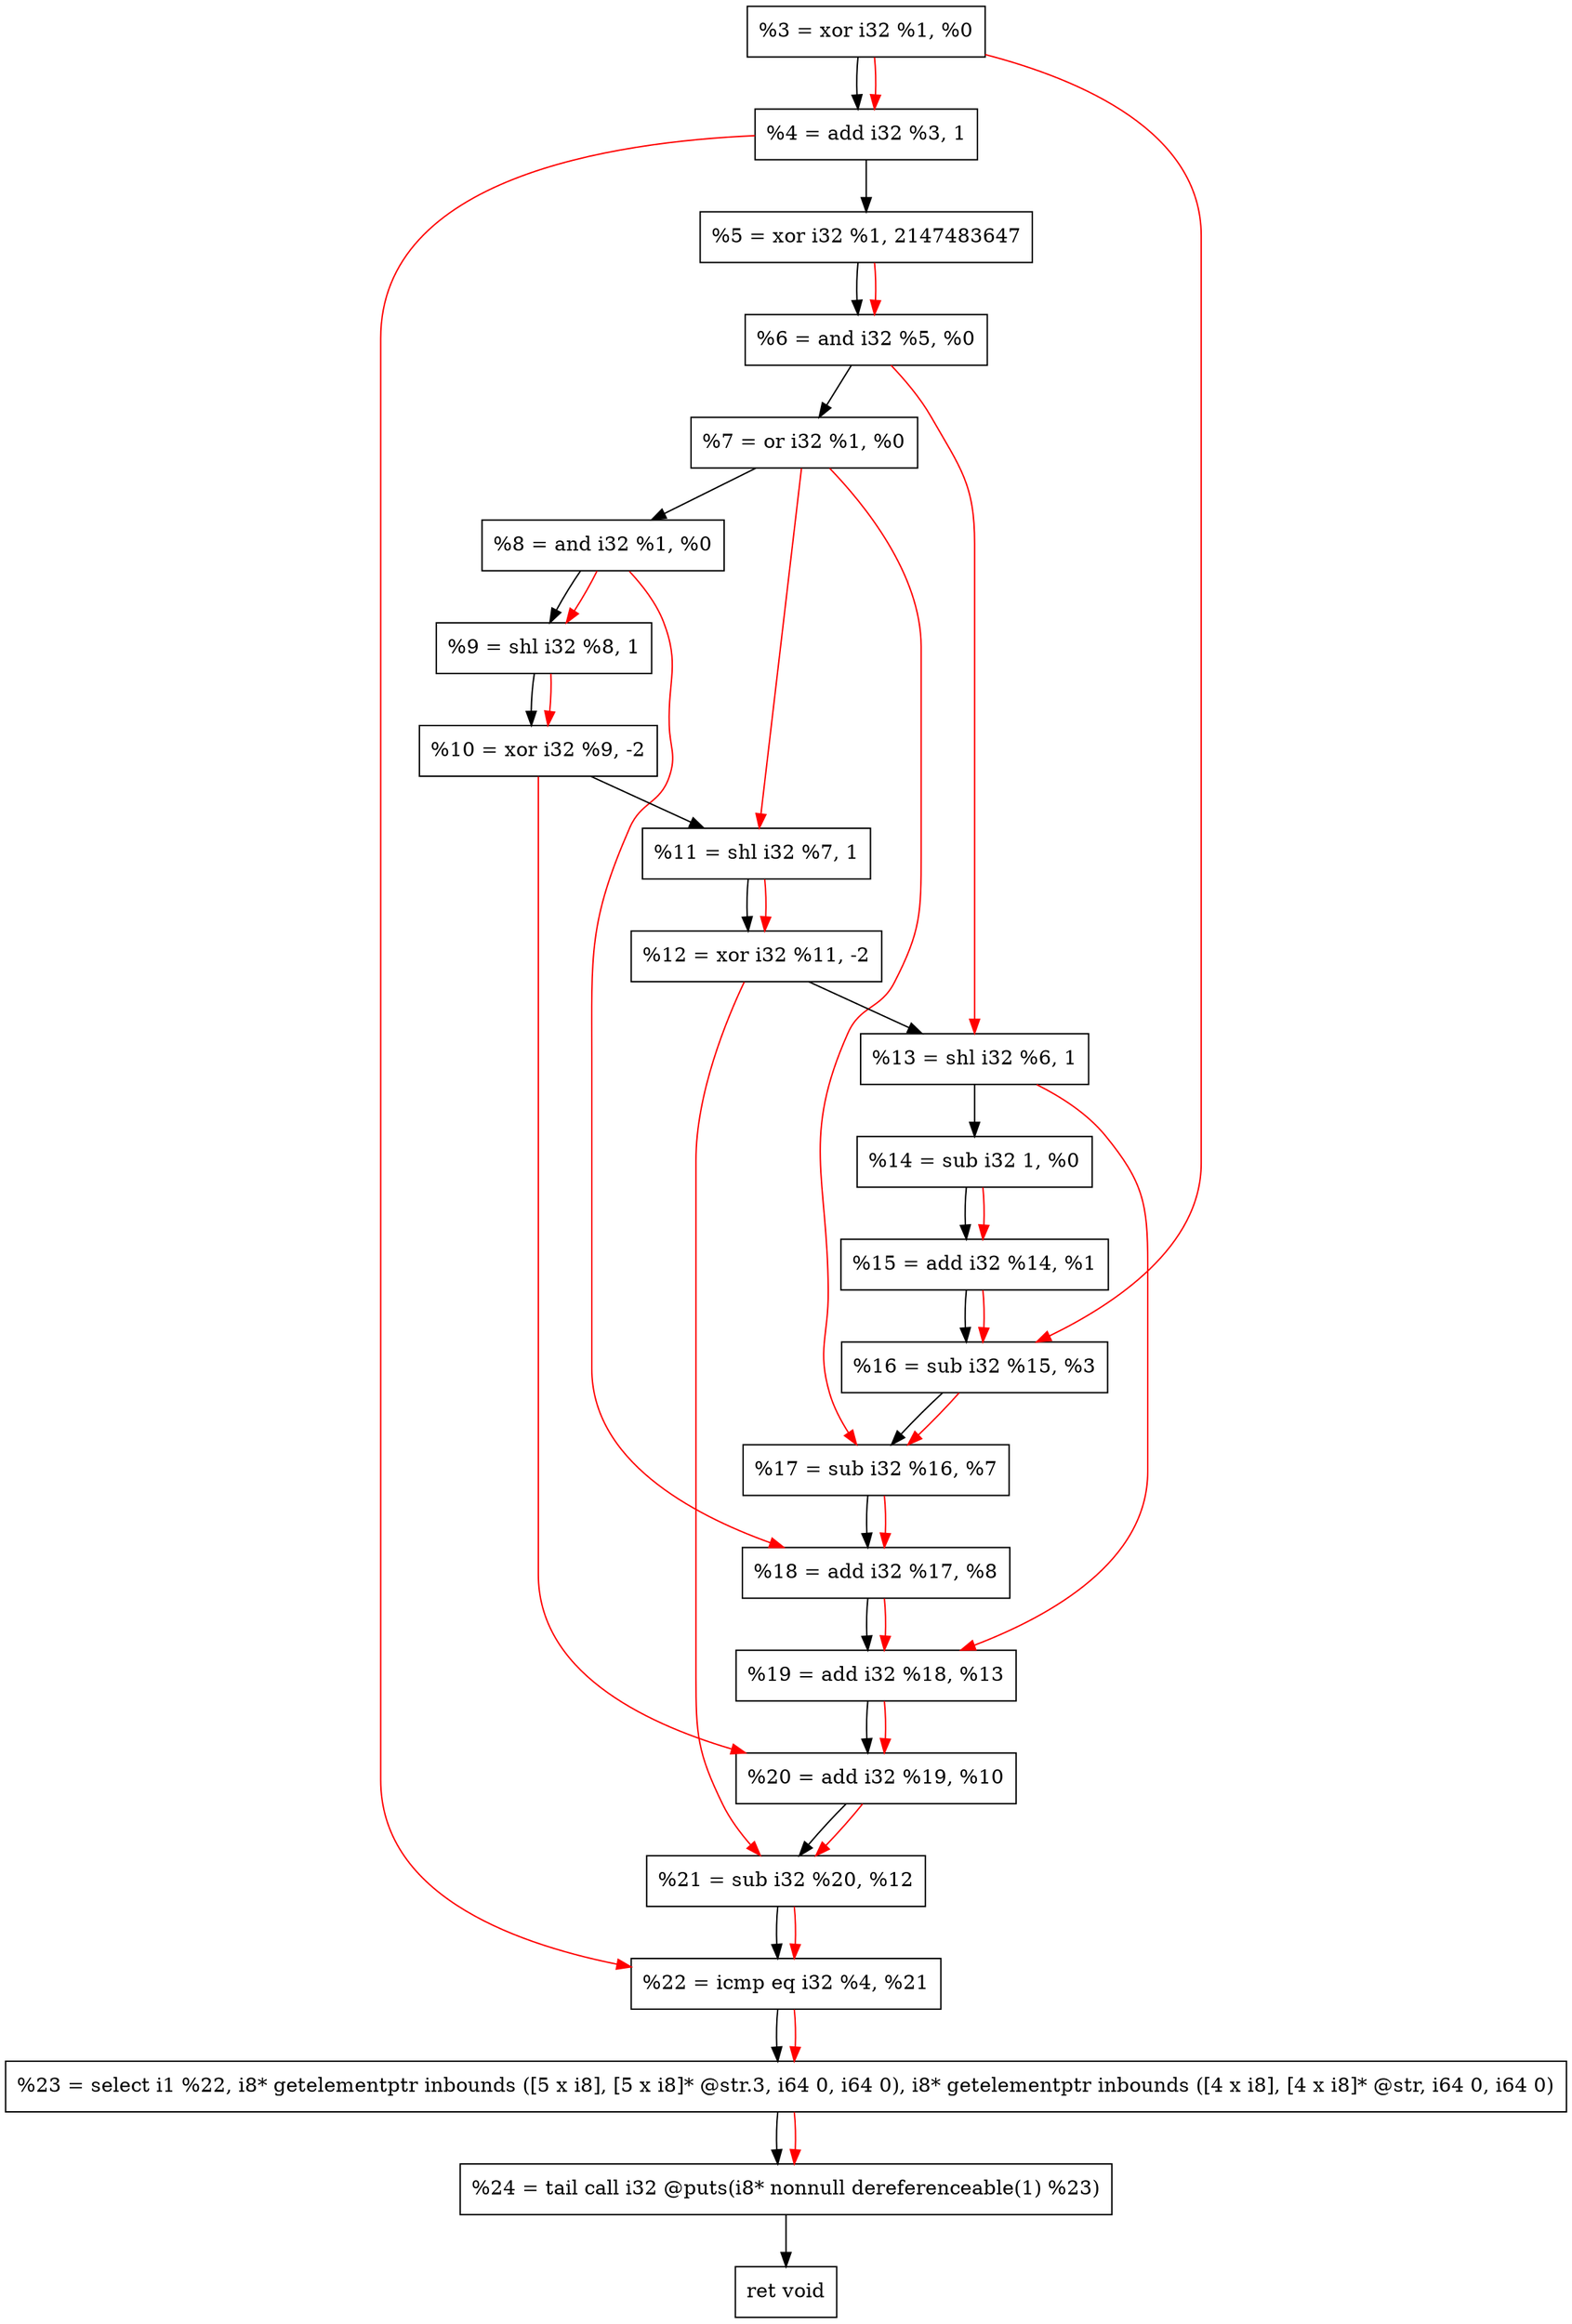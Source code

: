digraph "DFG for'crackme' function" {
	Node0xcfc490[shape=record, label="  %3 = xor i32 %1, %0"];
	Node0xcfcb40[shape=record, label="  %4 = add i32 %3, 1"];
	Node0xcfcc00[shape=record, label="  %5 = xor i32 %1, 2147483647"];
	Node0xcfcc70[shape=record, label="  %6 = and i32 %5, %0"];
	Node0xcfcce0[shape=record, label="  %7 = or i32 %1, %0"];
	Node0xcfcd50[shape=record, label="  %8 = and i32 %1, %0"];
	Node0xcfcdc0[shape=record, label="  %9 = shl i32 %8, 1"];
	Node0xcfce60[shape=record, label="  %10 = xor i32 %9, -2"];
	Node0xcfced0[shape=record, label="  %11 = shl i32 %7, 1"];
	Node0xcfcf40[shape=record, label="  %12 = xor i32 %11, -2"];
	Node0xcfcfb0[shape=record, label="  %13 = shl i32 %6, 1"];
	Node0xcfd020[shape=record, label="  %14 = sub i32 1, %0"];
	Node0xcfd090[shape=record, label="  %15 = add i32 %14, %1"];
	Node0xcfd100[shape=record, label="  %16 = sub i32 %15, %3"];
	Node0xcfd170[shape=record, label="  %17 = sub i32 %16, %7"];
	Node0xcfd1e0[shape=record, label="  %18 = add i32 %17, %8"];
	Node0xcfd250[shape=record, label="  %19 = add i32 %18, %13"];
	Node0xcfd2c0[shape=record, label="  %20 = add i32 %19, %10"];
	Node0xcfd330[shape=record, label="  %21 = sub i32 %20, %12"];
	Node0xcfd3a0[shape=record, label="  %22 = icmp eq i32 %4, %21"];
	Node0xc9d268[shape=record, label="  %23 = select i1 %22, i8* getelementptr inbounds ([5 x i8], [5 x i8]* @str.3, i64 0, i64 0), i8* getelementptr inbounds ([4 x i8], [4 x i8]* @str, i64 0, i64 0)"];
	Node0xcfd840[shape=record, label="  %24 = tail call i32 @puts(i8* nonnull dereferenceable(1) %23)"];
	Node0xcfd890[shape=record, label="  ret void"];
	Node0xcfc490 -> Node0xcfcb40;
	Node0xcfcb40 -> Node0xcfcc00;
	Node0xcfcc00 -> Node0xcfcc70;
	Node0xcfcc70 -> Node0xcfcce0;
	Node0xcfcce0 -> Node0xcfcd50;
	Node0xcfcd50 -> Node0xcfcdc0;
	Node0xcfcdc0 -> Node0xcfce60;
	Node0xcfce60 -> Node0xcfced0;
	Node0xcfced0 -> Node0xcfcf40;
	Node0xcfcf40 -> Node0xcfcfb0;
	Node0xcfcfb0 -> Node0xcfd020;
	Node0xcfd020 -> Node0xcfd090;
	Node0xcfd090 -> Node0xcfd100;
	Node0xcfd100 -> Node0xcfd170;
	Node0xcfd170 -> Node0xcfd1e0;
	Node0xcfd1e0 -> Node0xcfd250;
	Node0xcfd250 -> Node0xcfd2c0;
	Node0xcfd2c0 -> Node0xcfd330;
	Node0xcfd330 -> Node0xcfd3a0;
	Node0xcfd3a0 -> Node0xc9d268;
	Node0xc9d268 -> Node0xcfd840;
	Node0xcfd840 -> Node0xcfd890;
edge [color=red]
	Node0xcfc490 -> Node0xcfcb40;
	Node0xcfcc00 -> Node0xcfcc70;
	Node0xcfcd50 -> Node0xcfcdc0;
	Node0xcfcdc0 -> Node0xcfce60;
	Node0xcfcce0 -> Node0xcfced0;
	Node0xcfced0 -> Node0xcfcf40;
	Node0xcfcc70 -> Node0xcfcfb0;
	Node0xcfd020 -> Node0xcfd090;
	Node0xcfd090 -> Node0xcfd100;
	Node0xcfc490 -> Node0xcfd100;
	Node0xcfd100 -> Node0xcfd170;
	Node0xcfcce0 -> Node0xcfd170;
	Node0xcfd170 -> Node0xcfd1e0;
	Node0xcfcd50 -> Node0xcfd1e0;
	Node0xcfd1e0 -> Node0xcfd250;
	Node0xcfcfb0 -> Node0xcfd250;
	Node0xcfd250 -> Node0xcfd2c0;
	Node0xcfce60 -> Node0xcfd2c0;
	Node0xcfd2c0 -> Node0xcfd330;
	Node0xcfcf40 -> Node0xcfd330;
	Node0xcfcb40 -> Node0xcfd3a0;
	Node0xcfd330 -> Node0xcfd3a0;
	Node0xcfd3a0 -> Node0xc9d268;
	Node0xc9d268 -> Node0xcfd840;
}
